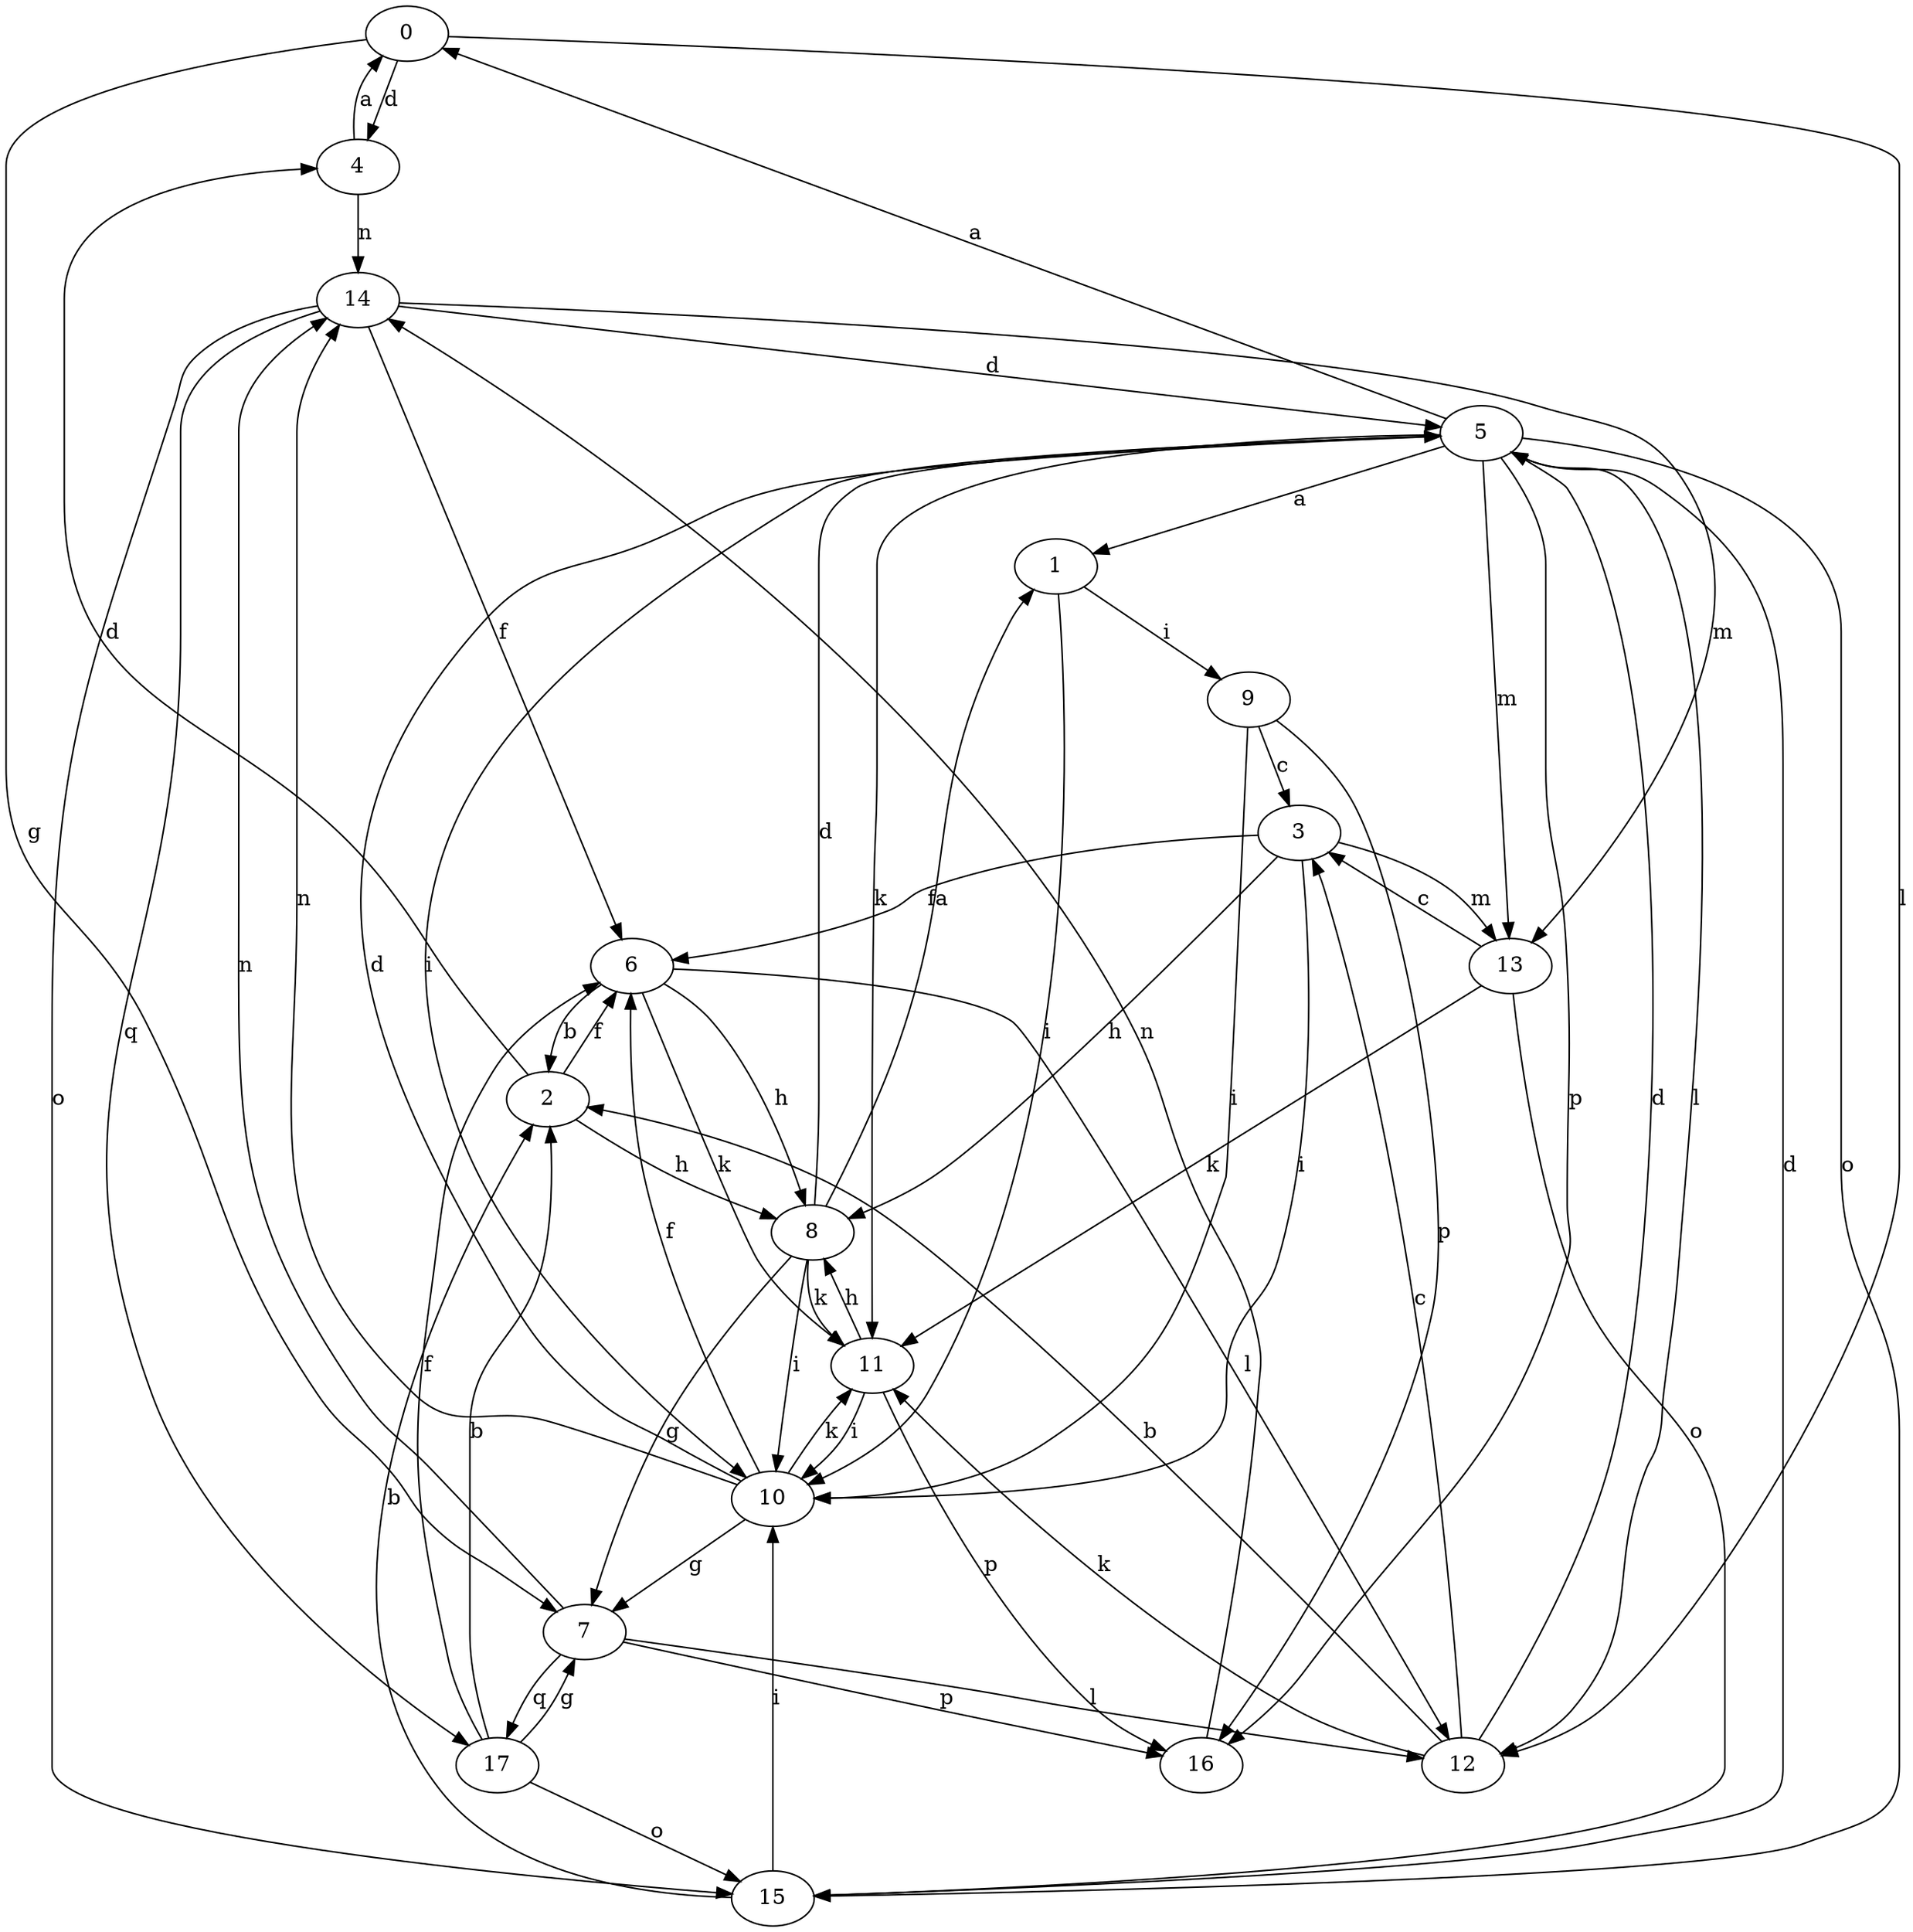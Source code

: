 strict digraph  {
0;
1;
2;
3;
4;
5;
6;
7;
8;
9;
10;
11;
12;
13;
14;
15;
16;
17;
0 -> 4  [label=d];
0 -> 7  [label=g];
0 -> 12  [label=l];
1 -> 9  [label=i];
1 -> 10  [label=i];
2 -> 4  [label=d];
2 -> 6  [label=f];
2 -> 8  [label=h];
3 -> 6  [label=f];
3 -> 8  [label=h];
3 -> 10  [label=i];
3 -> 13  [label=m];
4 -> 0  [label=a];
4 -> 14  [label=n];
5 -> 0  [label=a];
5 -> 1  [label=a];
5 -> 10  [label=i];
5 -> 11  [label=k];
5 -> 12  [label=l];
5 -> 13  [label=m];
5 -> 15  [label=o];
5 -> 16  [label=p];
6 -> 2  [label=b];
6 -> 8  [label=h];
6 -> 11  [label=k];
6 -> 12  [label=l];
7 -> 12  [label=l];
7 -> 14  [label=n];
7 -> 16  [label=p];
7 -> 17  [label=q];
8 -> 1  [label=a];
8 -> 5  [label=d];
8 -> 7  [label=g];
8 -> 10  [label=i];
8 -> 11  [label=k];
9 -> 3  [label=c];
9 -> 10  [label=i];
9 -> 16  [label=p];
10 -> 5  [label=d];
10 -> 6  [label=f];
10 -> 7  [label=g];
10 -> 11  [label=k];
10 -> 14  [label=n];
11 -> 8  [label=h];
11 -> 10  [label=i];
11 -> 16  [label=p];
12 -> 2  [label=b];
12 -> 3  [label=c];
12 -> 5  [label=d];
12 -> 11  [label=k];
13 -> 3  [label=c];
13 -> 11  [label=k];
13 -> 15  [label=o];
14 -> 5  [label=d];
14 -> 6  [label=f];
14 -> 13  [label=m];
14 -> 15  [label=o];
14 -> 17  [label=q];
15 -> 2  [label=b];
15 -> 5  [label=d];
15 -> 10  [label=i];
16 -> 14  [label=n];
17 -> 2  [label=b];
17 -> 6  [label=f];
17 -> 7  [label=g];
17 -> 15  [label=o];
}
